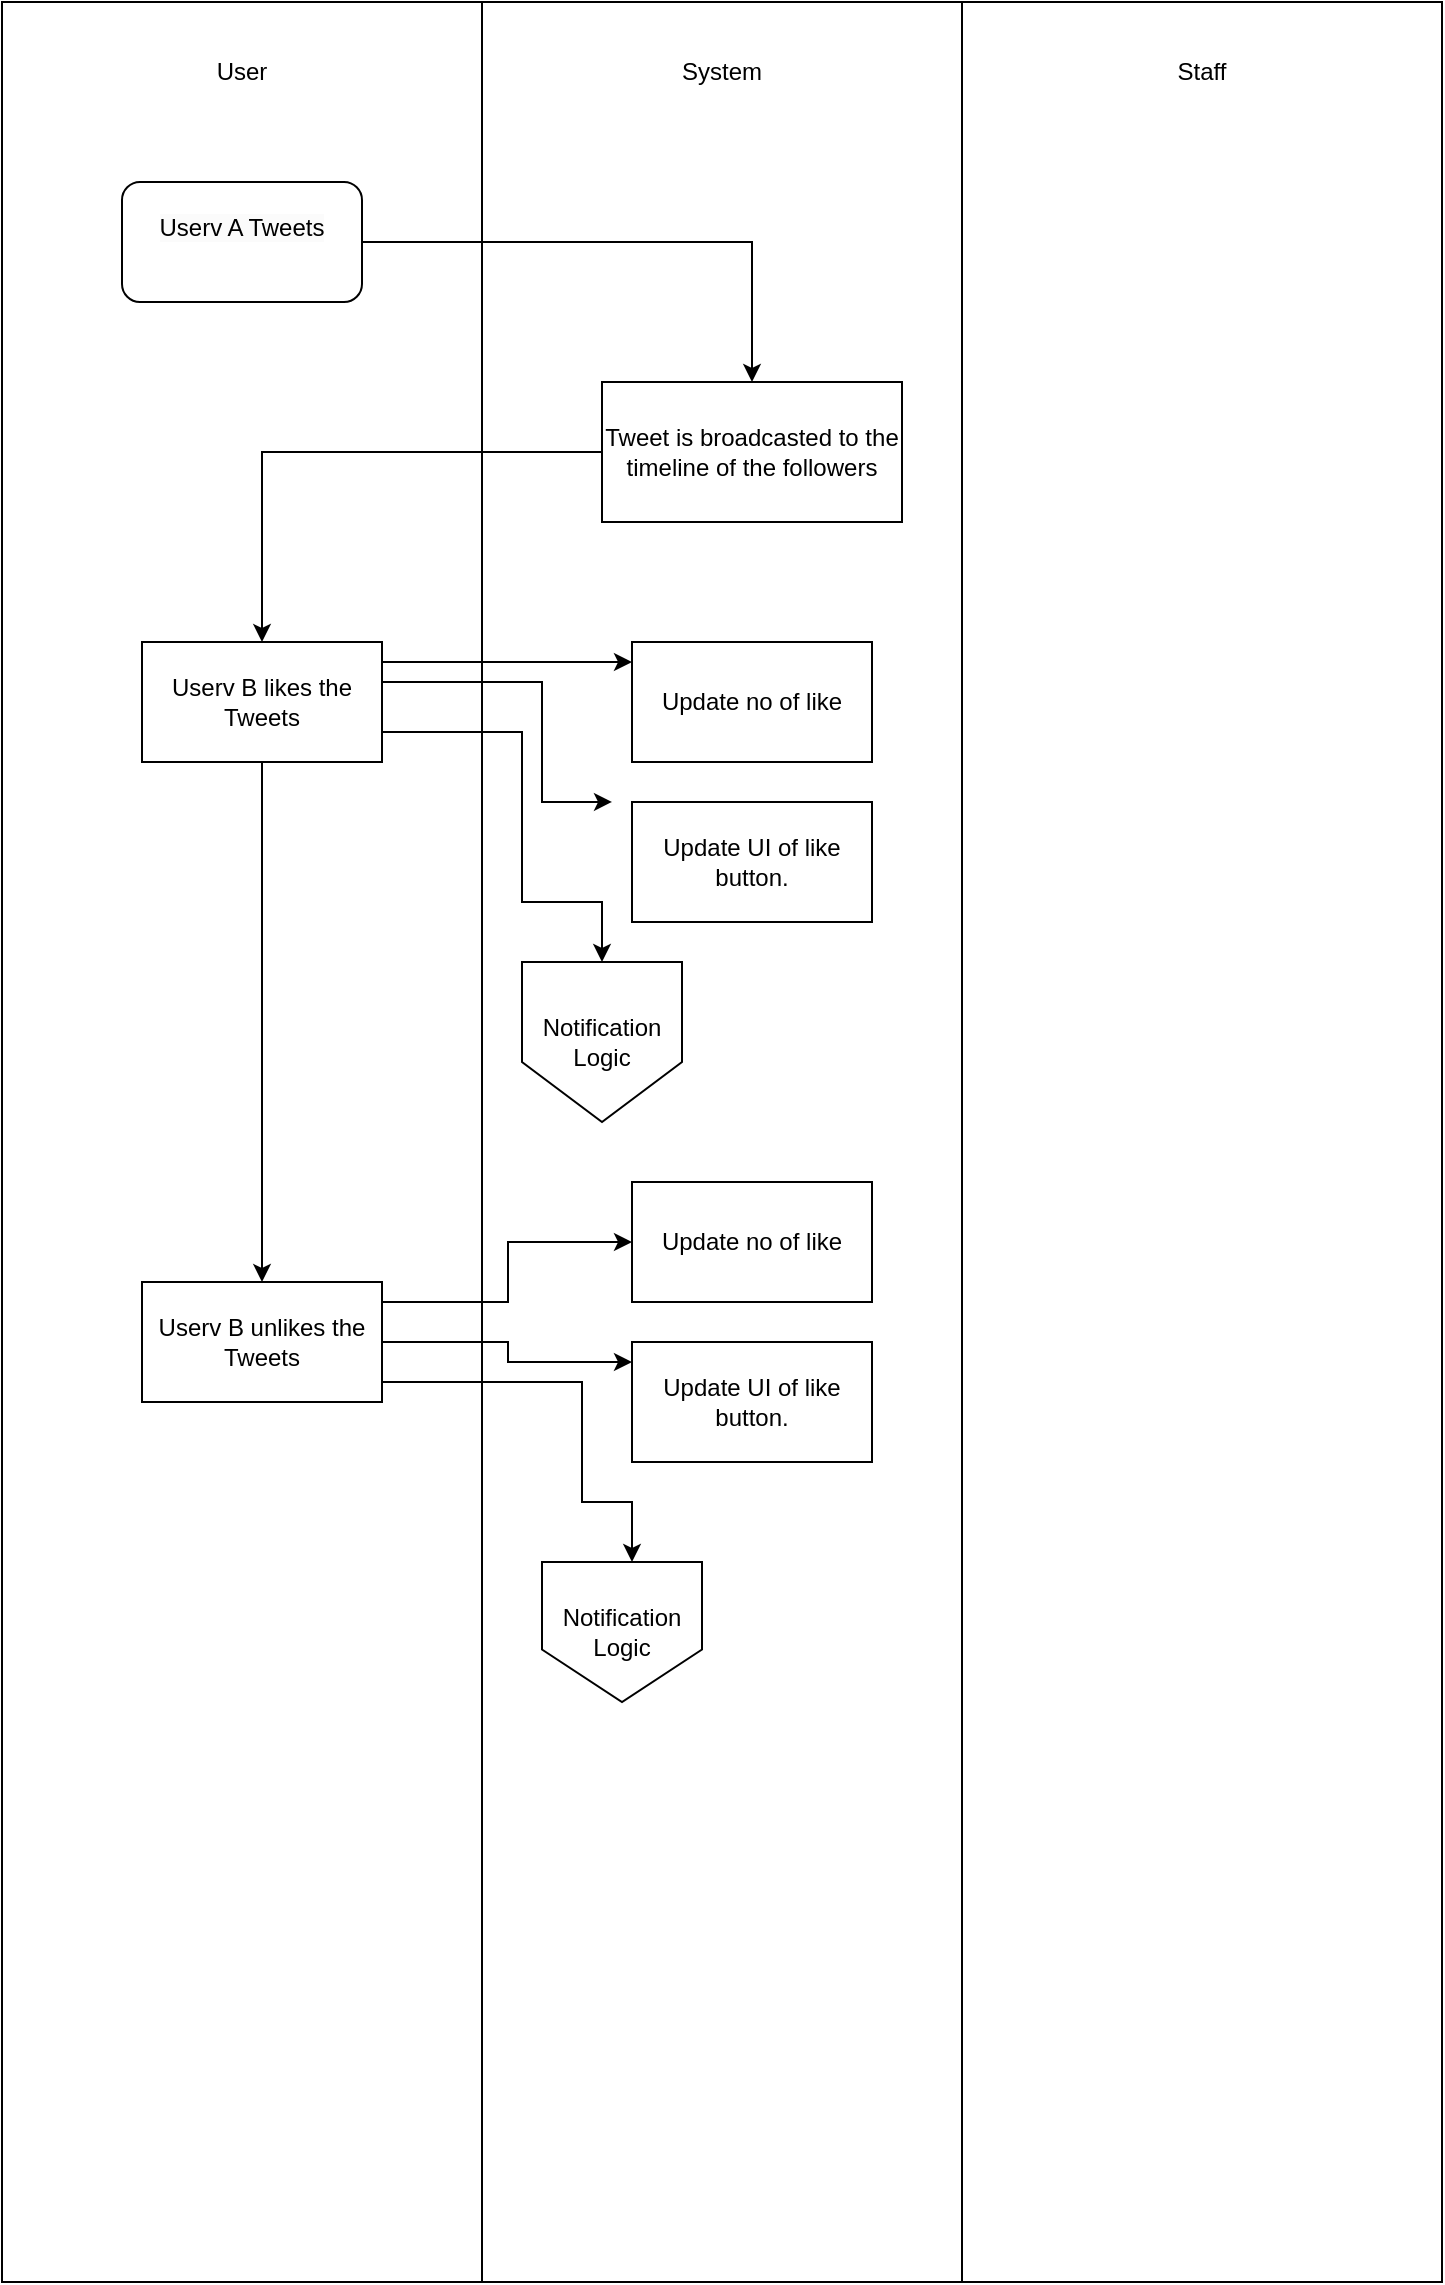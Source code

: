 <mxfile version="26.0.15">
  <diagram name="Page-1" id="Md61JZsTeeddlucKEpSr">
    <mxGraphModel dx="1105" dy="549" grid="1" gridSize="10" guides="1" tooltips="1" connect="1" arrows="1" fold="1" page="1" pageScale="1" pageWidth="850" pageHeight="1100" math="0" shadow="0">
      <root>
        <mxCell id="0" />
        <mxCell id="1" parent="0" />
        <mxCell id="rl_MbabevG-a5jfxMARM-1" value="" style="rounded=0;whiteSpace=wrap;html=1;" vertex="1" parent="1">
          <mxGeometry x="80" y="40" width="240" height="1140" as="geometry" />
        </mxCell>
        <mxCell id="rl_MbabevG-a5jfxMARM-2" value="" style="rounded=0;whiteSpace=wrap;html=1;" vertex="1" parent="1">
          <mxGeometry x="320" y="40" width="240" height="1140" as="geometry" />
        </mxCell>
        <mxCell id="rl_MbabevG-a5jfxMARM-3" value="" style="rounded=0;whiteSpace=wrap;html=1;" vertex="1" parent="1">
          <mxGeometry x="560" y="40" width="240" height="1140" as="geometry" />
        </mxCell>
        <mxCell id="rl_MbabevG-a5jfxMARM-4" value="User" style="text;html=1;align=center;verticalAlign=middle;whiteSpace=wrap;rounded=0;" vertex="1" parent="1">
          <mxGeometry x="170" y="60" width="60" height="30" as="geometry" />
        </mxCell>
        <mxCell id="rl_MbabevG-a5jfxMARM-5" value="System" style="text;html=1;align=center;verticalAlign=middle;whiteSpace=wrap;rounded=0;" vertex="1" parent="1">
          <mxGeometry x="410" y="60" width="60" height="30" as="geometry" />
        </mxCell>
        <mxCell id="rl_MbabevG-a5jfxMARM-6" value="Staff" style="text;html=1;align=center;verticalAlign=middle;whiteSpace=wrap;rounded=0;" vertex="1" parent="1">
          <mxGeometry x="650" y="60" width="60" height="30" as="geometry" />
        </mxCell>
        <mxCell id="rl_MbabevG-a5jfxMARM-22" style="edgeStyle=orthogonalEdgeStyle;rounded=0;orthogonalLoop=1;jettySize=auto;html=1;" edge="1" parent="1">
          <mxGeometry relative="1" as="geometry">
            <mxPoint x="270" y="370" as="sourcePoint" />
            <mxPoint x="395" y="370" as="targetPoint" />
          </mxGeometry>
        </mxCell>
        <mxCell id="rl_MbabevG-a5jfxMARM-26" style="edgeStyle=orthogonalEdgeStyle;rounded=0;orthogonalLoop=1;jettySize=auto;html=1;entryX=0;entryY=0.5;entryDx=0;entryDy=0;" edge="1" parent="1">
          <mxGeometry relative="1" as="geometry">
            <mxPoint x="260" y="379.99" as="sourcePoint" />
            <mxPoint x="385" y="439.99" as="targetPoint" />
            <Array as="points">
              <mxPoint x="350" y="379.99" />
              <mxPoint x="350" y="439.99" />
            </Array>
          </mxGeometry>
        </mxCell>
        <mxCell id="rl_MbabevG-a5jfxMARM-27" style="edgeStyle=orthogonalEdgeStyle;rounded=0;orthogonalLoop=1;jettySize=auto;html=1;" edge="1" parent="1" source="rl_MbabevG-a5jfxMARM-8">
          <mxGeometry relative="1" as="geometry">
            <mxPoint x="330" y="405.003" as="sourcePoint" />
            <mxPoint x="380" y="520" as="targetPoint" />
            <Array as="points">
              <mxPoint x="340" y="405" />
              <mxPoint x="340" y="490" />
              <mxPoint x="380" y="490" />
            </Array>
          </mxGeometry>
        </mxCell>
        <mxCell id="rl_MbabevG-a5jfxMARM-29" style="edgeStyle=orthogonalEdgeStyle;rounded=0;orthogonalLoop=1;jettySize=auto;html=1;" edge="1" parent="1" source="rl_MbabevG-a5jfxMARM-8" target="rl_MbabevG-a5jfxMARM-28">
          <mxGeometry relative="1" as="geometry" />
        </mxCell>
        <mxCell id="rl_MbabevG-a5jfxMARM-8" value="Userv B likes the Tweets" style="rounded=0;whiteSpace=wrap;html=1;" vertex="1" parent="1">
          <mxGeometry x="150" y="360" width="120" height="60" as="geometry" />
        </mxCell>
        <mxCell id="rl_MbabevG-a5jfxMARM-20" style="edgeStyle=orthogonalEdgeStyle;rounded=0;orthogonalLoop=1;jettySize=auto;html=1;" edge="1" parent="1" source="rl_MbabevG-a5jfxMARM-9" target="rl_MbabevG-a5jfxMARM-8">
          <mxGeometry relative="1" as="geometry" />
        </mxCell>
        <mxCell id="rl_MbabevG-a5jfxMARM-9" value="Tweet is broadcasted to the timeline of the followers" style="rounded=0;whiteSpace=wrap;html=1;" vertex="1" parent="1">
          <mxGeometry x="380" y="230" width="150" height="70" as="geometry" />
        </mxCell>
        <mxCell id="rl_MbabevG-a5jfxMARM-19" style="edgeStyle=orthogonalEdgeStyle;rounded=0;orthogonalLoop=1;jettySize=auto;html=1;entryX=0.5;entryY=0;entryDx=0;entryDy=0;" edge="1" parent="1" source="rl_MbabevG-a5jfxMARM-13" target="rl_MbabevG-a5jfxMARM-9">
          <mxGeometry relative="1" as="geometry" />
        </mxCell>
        <mxCell id="rl_MbabevG-a5jfxMARM-13" value="&#xa;&lt;span style=&quot;color: rgb(0, 0, 0); font-family: Helvetica; font-size: 12px; font-style: normal; font-variant-ligatures: normal; font-variant-caps: normal; font-weight: 400; letter-spacing: normal; orphans: 2; text-align: center; text-indent: 0px; text-transform: none; widows: 2; word-spacing: 0px; -webkit-text-stroke-width: 0px; white-space: normal; background-color: rgb(251, 251, 251); text-decoration-thickness: initial; text-decoration-style: initial; text-decoration-color: initial; display: inline !important; float: none;&quot;&gt;Userv A Tweets&lt;/span&gt;&#xa;&#xa;" style="rounded=1;whiteSpace=wrap;html=1;" vertex="1" parent="1">
          <mxGeometry x="140" y="130" width="120" height="60" as="geometry" />
        </mxCell>
        <mxCell id="rl_MbabevG-a5jfxMARM-21" value="Update no of like" style="rounded=0;whiteSpace=wrap;html=1;" vertex="1" parent="1">
          <mxGeometry x="395" y="360" width="120" height="60" as="geometry" />
        </mxCell>
        <mxCell id="rl_MbabevG-a5jfxMARM-23" value="Update UI of like button." style="whiteSpace=wrap;html=1;rounded=0;" vertex="1" parent="1">
          <mxGeometry x="395" y="440" width="120" height="60" as="geometry" />
        </mxCell>
        <mxCell id="rl_MbabevG-a5jfxMARM-33" style="edgeStyle=orthogonalEdgeStyle;rounded=0;orthogonalLoop=1;jettySize=auto;html=1;" edge="1" parent="1" source="rl_MbabevG-a5jfxMARM-28" target="rl_MbabevG-a5jfxMARM-30">
          <mxGeometry relative="1" as="geometry">
            <Array as="points">
              <mxPoint x="333" y="690" />
              <mxPoint x="333" y="660" />
            </Array>
          </mxGeometry>
        </mxCell>
        <mxCell id="rl_MbabevG-a5jfxMARM-34" style="edgeStyle=orthogonalEdgeStyle;rounded=0;orthogonalLoop=1;jettySize=auto;html=1;" edge="1" parent="1" source="rl_MbabevG-a5jfxMARM-28" target="rl_MbabevG-a5jfxMARM-31">
          <mxGeometry relative="1" as="geometry">
            <Array as="points">
              <mxPoint x="333" y="710" />
              <mxPoint x="333" y="720" />
            </Array>
          </mxGeometry>
        </mxCell>
        <mxCell id="rl_MbabevG-a5jfxMARM-35" style="edgeStyle=orthogonalEdgeStyle;rounded=0;orthogonalLoop=1;jettySize=auto;html=1;entryX=0;entryY=0.5;entryDx=0;entryDy=0;" edge="1" parent="1" source="rl_MbabevG-a5jfxMARM-28">
          <mxGeometry relative="1" as="geometry">
            <mxPoint x="395" y="820" as="targetPoint" />
            <Array as="points">
              <mxPoint x="370" y="730" />
              <mxPoint x="370" y="790" />
              <mxPoint x="395" y="790" />
            </Array>
          </mxGeometry>
        </mxCell>
        <mxCell id="rl_MbabevG-a5jfxMARM-28" value="Userv B unlikes the Tweets" style="rounded=0;whiteSpace=wrap;html=1;" vertex="1" parent="1">
          <mxGeometry x="150" y="680" width="120" height="60" as="geometry" />
        </mxCell>
        <mxCell id="rl_MbabevG-a5jfxMARM-30" value="Update no of like" style="rounded=0;whiteSpace=wrap;html=1;" vertex="1" parent="1">
          <mxGeometry x="395" y="630" width="120" height="60" as="geometry" />
        </mxCell>
        <mxCell id="rl_MbabevG-a5jfxMARM-31" value="Update UI of like button." style="whiteSpace=wrap;html=1;rounded=0;" vertex="1" parent="1">
          <mxGeometry x="395" y="710" width="120" height="60" as="geometry" />
        </mxCell>
        <mxCell id="rl_MbabevG-a5jfxMARM-36" value="Notification Logic" style="shape=offPageConnector;whiteSpace=wrap;html=1;size=0.375;" vertex="1" parent="1">
          <mxGeometry x="340" y="520" width="80" height="80" as="geometry" />
        </mxCell>
        <mxCell id="rl_MbabevG-a5jfxMARM-37" value="Notification Logic" style="shape=offPageConnector;whiteSpace=wrap;html=1;size=0.375;" vertex="1" parent="1">
          <mxGeometry x="350" y="820" width="80" height="70" as="geometry" />
        </mxCell>
      </root>
    </mxGraphModel>
  </diagram>
</mxfile>
